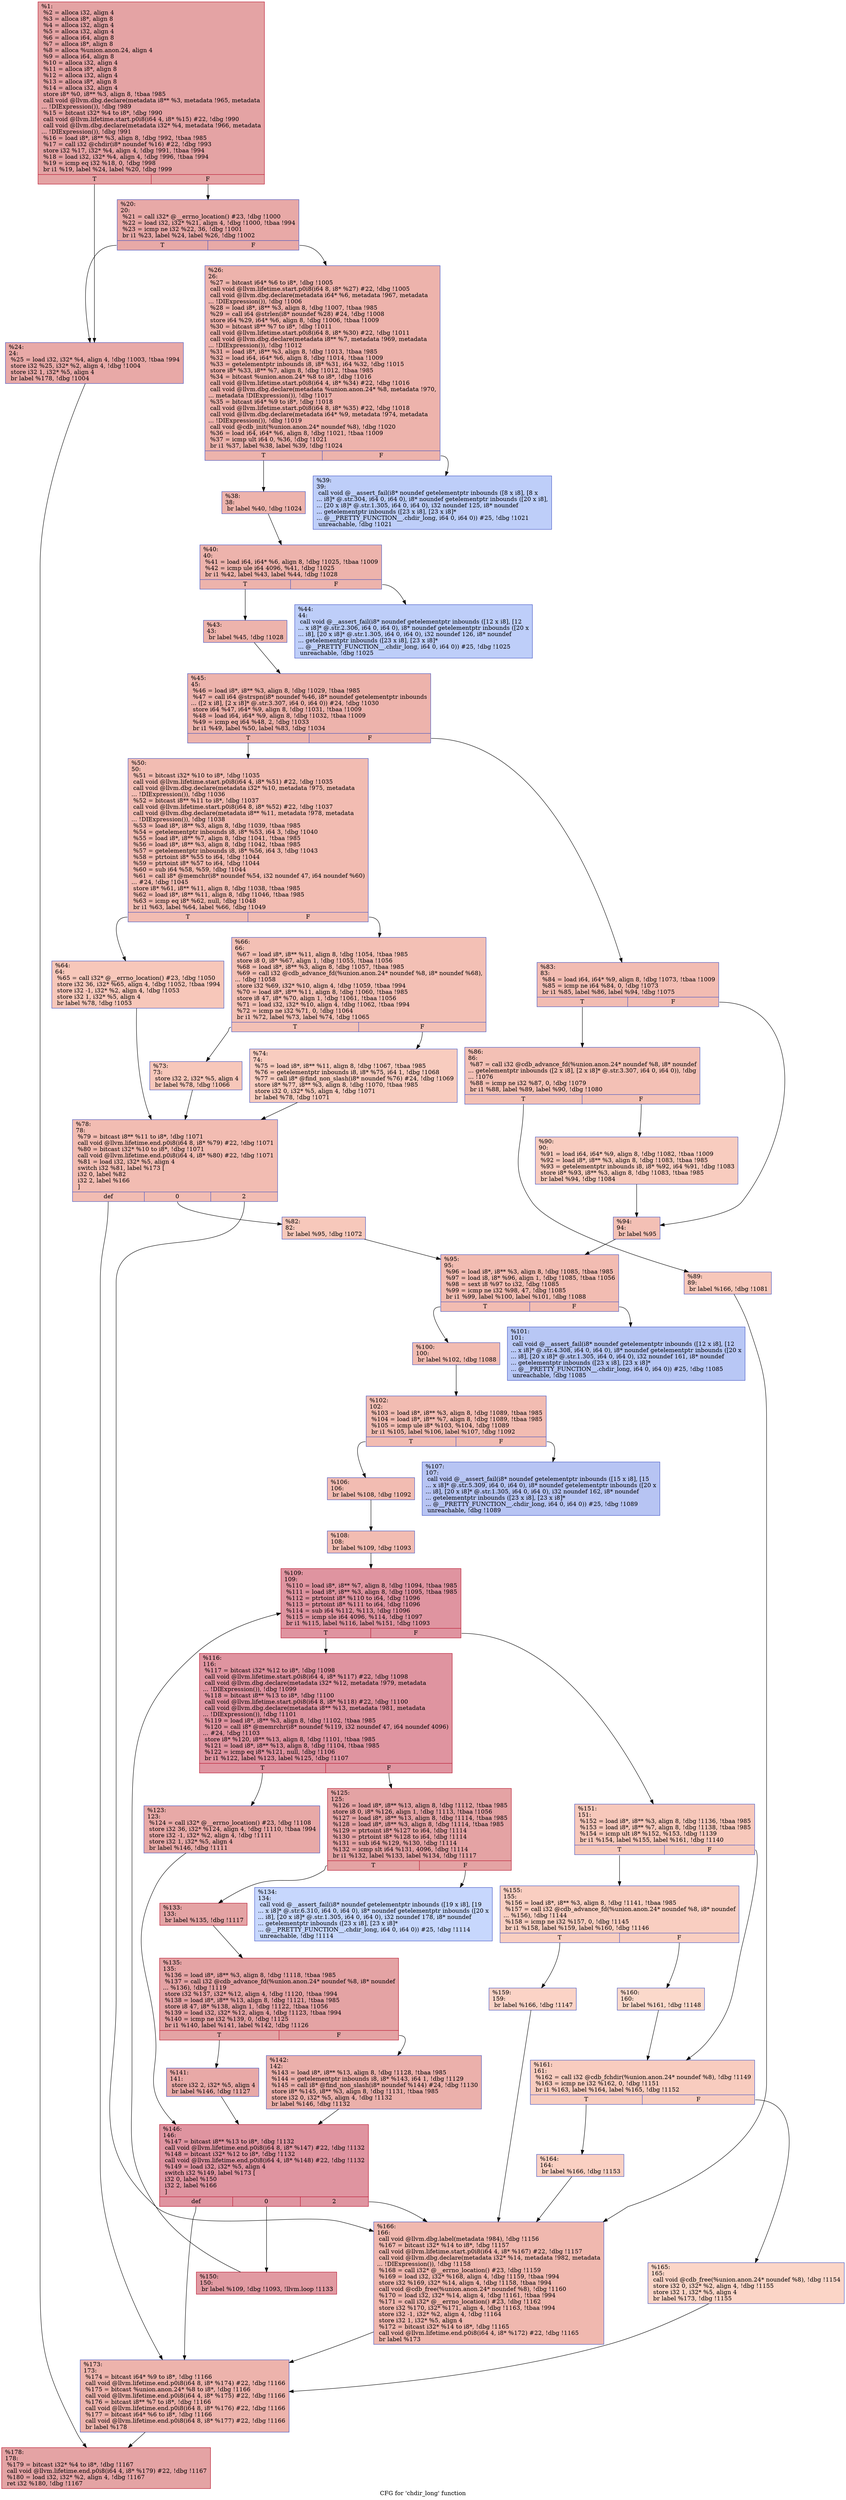 digraph "CFG for 'chdir_long' function" {
	label="CFG for 'chdir_long' function";

	Node0x244f9d0 [shape=record,color="#b70d28ff", style=filled, fillcolor="#c32e3170",label="{%1:\l  %2 = alloca i32, align 4\l  %3 = alloca i8*, align 8\l  %4 = alloca i32, align 4\l  %5 = alloca i32, align 4\l  %6 = alloca i64, align 8\l  %7 = alloca i8*, align 8\l  %8 = alloca %union.anon.24, align 4\l  %9 = alloca i64, align 8\l  %10 = alloca i32, align 4\l  %11 = alloca i8*, align 8\l  %12 = alloca i32, align 4\l  %13 = alloca i8*, align 8\l  %14 = alloca i32, align 4\l  store i8* %0, i8** %3, align 8, !tbaa !985\l  call void @llvm.dbg.declare(metadata i8** %3, metadata !965, metadata\l... !DIExpression()), !dbg !989\l  %15 = bitcast i32* %4 to i8*, !dbg !990\l  call void @llvm.lifetime.start.p0i8(i64 4, i8* %15) #22, !dbg !990\l  call void @llvm.dbg.declare(metadata i32* %4, metadata !966, metadata\l... !DIExpression()), !dbg !991\l  %16 = load i8*, i8** %3, align 8, !dbg !992, !tbaa !985\l  %17 = call i32 @chdir(i8* noundef %16) #22, !dbg !993\l  store i32 %17, i32* %4, align 4, !dbg !991, !tbaa !994\l  %18 = load i32, i32* %4, align 4, !dbg !996, !tbaa !994\l  %19 = icmp eq i32 %18, 0, !dbg !998\l  br i1 %19, label %24, label %20, !dbg !999\l|{<s0>T|<s1>F}}"];
	Node0x244f9d0:s0 -> Node0x244fc10;
	Node0x244f9d0:s1 -> Node0x244fbc0;
	Node0x244fbc0 [shape=record,color="#3d50c3ff", style=filled, fillcolor="#ca3b3770",label="{%20:\l20:                                               \l  %21 = call i32* @__errno_location() #23, !dbg !1000\l  %22 = load i32, i32* %21, align 4, !dbg !1000, !tbaa !994\l  %23 = icmp ne i32 %22, 36, !dbg !1001\l  br i1 %23, label %24, label %26, !dbg !1002\l|{<s0>T|<s1>F}}"];
	Node0x244fbc0:s0 -> Node0x244fc10;
	Node0x244fbc0:s1 -> Node0x244fc60;
	Node0x244fc10 [shape=record,color="#3d50c3ff", style=filled, fillcolor="#ca3b3770",label="{%24:\l24:                                               \l  %25 = load i32, i32* %4, align 4, !dbg !1003, !tbaa !994\l  store i32 %25, i32* %2, align 4, !dbg !1004\l  store i32 1, i32* %5, align 4\l  br label %178, !dbg !1004\l}"];
	Node0x244fc10 -> Node0x2450ac0;
	Node0x244fc60 [shape=record,color="#3d50c3ff", style=filled, fillcolor="#d6524470",label="{%26:\l26:                                               \l  %27 = bitcast i64* %6 to i8*, !dbg !1005\l  call void @llvm.lifetime.start.p0i8(i64 8, i8* %27) #22, !dbg !1005\l  call void @llvm.dbg.declare(metadata i64* %6, metadata !967, metadata\l... !DIExpression()), !dbg !1006\l  %28 = load i8*, i8** %3, align 8, !dbg !1007, !tbaa !985\l  %29 = call i64 @strlen(i8* noundef %28) #24, !dbg !1008\l  store i64 %29, i64* %6, align 8, !dbg !1006, !tbaa !1009\l  %30 = bitcast i8** %7 to i8*, !dbg !1011\l  call void @llvm.lifetime.start.p0i8(i64 8, i8* %30) #22, !dbg !1011\l  call void @llvm.dbg.declare(metadata i8** %7, metadata !969, metadata\l... !DIExpression()), !dbg !1012\l  %31 = load i8*, i8** %3, align 8, !dbg !1013, !tbaa !985\l  %32 = load i64, i64* %6, align 8, !dbg !1014, !tbaa !1009\l  %33 = getelementptr inbounds i8, i8* %31, i64 %32, !dbg !1015\l  store i8* %33, i8** %7, align 8, !dbg !1012, !tbaa !985\l  %34 = bitcast %union.anon.24* %8 to i8*, !dbg !1016\l  call void @llvm.lifetime.start.p0i8(i64 4, i8* %34) #22, !dbg !1016\l  call void @llvm.dbg.declare(metadata %union.anon.24* %8, metadata !970,\l... metadata !DIExpression()), !dbg !1017\l  %35 = bitcast i64* %9 to i8*, !dbg !1018\l  call void @llvm.lifetime.start.p0i8(i64 8, i8* %35) #22, !dbg !1018\l  call void @llvm.dbg.declare(metadata i64* %9, metadata !974, metadata\l... !DIExpression()), !dbg !1019\l  call void @cdb_init(%union.anon.24* noundef %8), !dbg !1020\l  %36 = load i64, i64* %6, align 8, !dbg !1021, !tbaa !1009\l  %37 = icmp ult i64 0, %36, !dbg !1021\l  br i1 %37, label %38, label %39, !dbg !1024\l|{<s0>T|<s1>F}}"];
	Node0x244fc60:s0 -> Node0x244fcb0;
	Node0x244fc60:s1 -> Node0x244fd00;
	Node0x244fcb0 [shape=record,color="#3d50c3ff", style=filled, fillcolor="#d6524470",label="{%38:\l38:                                               \l  br label %40, !dbg !1024\l}"];
	Node0x244fcb0 -> Node0x244fd50;
	Node0x244fd00 [shape=record,color="#3d50c3ff", style=filled, fillcolor="#6c8ff170",label="{%39:\l39:                                               \l  call void @__assert_fail(i8* noundef getelementptr inbounds ([8 x i8], [8 x\l... i8]* @.str.304, i64 0, i64 0), i8* noundef getelementptr inbounds ([20 x i8],\l... [20 x i8]* @.str.1.305, i64 0, i64 0), i32 noundef 125, i8* noundef\l... getelementptr inbounds ([23 x i8], [23 x i8]*\l... @__PRETTY_FUNCTION__.chdir_long, i64 0, i64 0)) #25, !dbg !1021\l  unreachable, !dbg !1021\l}"];
	Node0x244fd50 [shape=record,color="#3d50c3ff", style=filled, fillcolor="#d6524470",label="{%40:\l40:                                               \l  %41 = load i64, i64* %6, align 8, !dbg !1025, !tbaa !1009\l  %42 = icmp ule i64 4096, %41, !dbg !1025\l  br i1 %42, label %43, label %44, !dbg !1028\l|{<s0>T|<s1>F}}"];
	Node0x244fd50:s0 -> Node0x244fda0;
	Node0x244fd50:s1 -> Node0x244fdf0;
	Node0x244fda0 [shape=record,color="#3d50c3ff", style=filled, fillcolor="#d6524470",label="{%43:\l43:                                               \l  br label %45, !dbg !1028\l}"];
	Node0x244fda0 -> Node0x244fe40;
	Node0x244fdf0 [shape=record,color="#3d50c3ff", style=filled, fillcolor="#6c8ff170",label="{%44:\l44:                                               \l  call void @__assert_fail(i8* noundef getelementptr inbounds ([12 x i8], [12\l... x i8]* @.str.2.306, i64 0, i64 0), i8* noundef getelementptr inbounds ([20 x\l... i8], [20 x i8]* @.str.1.305, i64 0, i64 0), i32 noundef 126, i8* noundef\l... getelementptr inbounds ([23 x i8], [23 x i8]*\l... @__PRETTY_FUNCTION__.chdir_long, i64 0, i64 0)) #25, !dbg !1025\l  unreachable, !dbg !1025\l}"];
	Node0x244fe40 [shape=record,color="#3d50c3ff", style=filled, fillcolor="#d6524470",label="{%45:\l45:                                               \l  %46 = load i8*, i8** %3, align 8, !dbg !1029, !tbaa !985\l  %47 = call i64 @strspn(i8* noundef %46, i8* noundef getelementptr inbounds\l... ([2 x i8], [2 x i8]* @.str.3.307, i64 0, i64 0)) #24, !dbg !1030\l  store i64 %47, i64* %9, align 8, !dbg !1031, !tbaa !1009\l  %48 = load i64, i64* %9, align 8, !dbg !1032, !tbaa !1009\l  %49 = icmp eq i64 %48, 2, !dbg !1033\l  br i1 %49, label %50, label %83, !dbg !1034\l|{<s0>T|<s1>F}}"];
	Node0x244fe40:s0 -> Node0x244fe90;
	Node0x244fe40:s1 -> Node0x24500c0;
	Node0x244fe90 [shape=record,color="#3d50c3ff", style=filled, fillcolor="#e1675170",label="{%50:\l50:                                               \l  %51 = bitcast i32* %10 to i8*, !dbg !1035\l  call void @llvm.lifetime.start.p0i8(i64 4, i8* %51) #22, !dbg !1035\l  call void @llvm.dbg.declare(metadata i32* %10, metadata !975, metadata\l... !DIExpression()), !dbg !1036\l  %52 = bitcast i8** %11 to i8*, !dbg !1037\l  call void @llvm.lifetime.start.p0i8(i64 8, i8* %52) #22, !dbg !1037\l  call void @llvm.dbg.declare(metadata i8** %11, metadata !978, metadata\l... !DIExpression()), !dbg !1038\l  %53 = load i8*, i8** %3, align 8, !dbg !1039, !tbaa !985\l  %54 = getelementptr inbounds i8, i8* %53, i64 3, !dbg !1040\l  %55 = load i8*, i8** %7, align 8, !dbg !1041, !tbaa !985\l  %56 = load i8*, i8** %3, align 8, !dbg !1042, !tbaa !985\l  %57 = getelementptr inbounds i8, i8* %56, i64 3, !dbg !1043\l  %58 = ptrtoint i8* %55 to i64, !dbg !1044\l  %59 = ptrtoint i8* %57 to i64, !dbg !1044\l  %60 = sub i64 %58, %59, !dbg !1044\l  %61 = call i8* @memchr(i8* noundef %54, i32 noundef 47, i64 noundef %60)\l... #24, !dbg !1045\l  store i8* %61, i8** %11, align 8, !dbg !1038, !tbaa !985\l  %62 = load i8*, i8** %11, align 8, !dbg !1046, !tbaa !985\l  %63 = icmp eq i8* %62, null, !dbg !1048\l  br i1 %63, label %64, label %66, !dbg !1049\l|{<s0>T|<s1>F}}"];
	Node0x244fe90:s0 -> Node0x244fee0;
	Node0x244fe90:s1 -> Node0x244ff30;
	Node0x244fee0 [shape=record,color="#3d50c3ff", style=filled, fillcolor="#ec7f6370",label="{%64:\l64:                                               \l  %65 = call i32* @__errno_location() #23, !dbg !1050\l  store i32 36, i32* %65, align 4, !dbg !1052, !tbaa !994\l  store i32 -1, i32* %2, align 4, !dbg !1053\l  store i32 1, i32* %5, align 4\l  br label %78, !dbg !1053\l}"];
	Node0x244fee0 -> Node0x2450020;
	Node0x244ff30 [shape=record,color="#3d50c3ff", style=filled, fillcolor="#e5705870",label="{%66:\l66:                                               \l  %67 = load i8*, i8** %11, align 8, !dbg !1054, !tbaa !985\l  store i8 0, i8* %67, align 1, !dbg !1055, !tbaa !1056\l  %68 = load i8*, i8** %3, align 8, !dbg !1057, !tbaa !985\l  %69 = call i32 @cdb_advance_fd(%union.anon.24* noundef %8, i8* noundef %68),\l... !dbg !1058\l  store i32 %69, i32* %10, align 4, !dbg !1059, !tbaa !994\l  %70 = load i8*, i8** %11, align 8, !dbg !1060, !tbaa !985\l  store i8 47, i8* %70, align 1, !dbg !1061, !tbaa !1056\l  %71 = load i32, i32* %10, align 4, !dbg !1062, !tbaa !994\l  %72 = icmp ne i32 %71, 0, !dbg !1064\l  br i1 %72, label %73, label %74, !dbg !1065\l|{<s0>T|<s1>F}}"];
	Node0x244ff30:s0 -> Node0x244ff80;
	Node0x244ff30:s1 -> Node0x244ffd0;
	Node0x244ff80 [shape=record,color="#3d50c3ff", style=filled, fillcolor="#ec7f6370",label="{%73:\l73:                                               \l  store i32 2, i32* %5, align 4\l  br label %78, !dbg !1066\l}"];
	Node0x244ff80 -> Node0x2450020;
	Node0x244ffd0 [shape=record,color="#3d50c3ff", style=filled, fillcolor="#f08b6e70",label="{%74:\l74:                                               \l  %75 = load i8*, i8** %11, align 8, !dbg !1067, !tbaa !985\l  %76 = getelementptr inbounds i8, i8* %75, i64 1, !dbg !1068\l  %77 = call i8* @find_non_slash(i8* noundef %76) #24, !dbg !1069\l  store i8* %77, i8** %3, align 8, !dbg !1070, !tbaa !985\l  store i32 0, i32* %5, align 4, !dbg !1071\l  br label %78, !dbg !1071\l}"];
	Node0x244ffd0 -> Node0x2450020;
	Node0x2450020 [shape=record,color="#3d50c3ff", style=filled, fillcolor="#e1675170",label="{%78:\l78:                                               \l  %79 = bitcast i8** %11 to i8*, !dbg !1071\l  call void @llvm.lifetime.end.p0i8(i64 8, i8* %79) #22, !dbg !1071\l  %80 = bitcast i32* %10 to i8*, !dbg !1071\l  call void @llvm.lifetime.end.p0i8(i64 4, i8* %80) #22, !dbg !1071\l  %81 = load i32, i32* %5, align 4\l  switch i32 %81, label %173 [\l    i32 0, label %82\l    i32 2, label %166\l  ]\l|{<s0>def|<s1>0|<s2>2}}"];
	Node0x2450020:s0 -> Node0x2450a70;
	Node0x2450020:s1 -> Node0x2450070;
	Node0x2450020:s2 -> Node0x2450a20;
	Node0x2450070 [shape=record,color="#3d50c3ff", style=filled, fillcolor="#ed836670",label="{%82:\l82:                                               \l  br label %95, !dbg !1072\l}"];
	Node0x2450070 -> Node0x2450250;
	Node0x24500c0 [shape=record,color="#3d50c3ff", style=filled, fillcolor="#e1675170",label="{%83:\l83:                                               \l  %84 = load i64, i64* %9, align 8, !dbg !1073, !tbaa !1009\l  %85 = icmp ne i64 %84, 0, !dbg !1073\l  br i1 %85, label %86, label %94, !dbg !1075\l|{<s0>T|<s1>F}}"];
	Node0x24500c0:s0 -> Node0x2450110;
	Node0x24500c0:s1 -> Node0x2450200;
	Node0x2450110 [shape=record,color="#3d50c3ff", style=filled, fillcolor="#e5705870",label="{%86:\l86:                                               \l  %87 = call i32 @cdb_advance_fd(%union.anon.24* noundef %8, i8* noundef\l... getelementptr inbounds ([2 x i8], [2 x i8]* @.str.3.307, i64 0, i64 0)), !dbg\l... !1076\l  %88 = icmp ne i32 %87, 0, !dbg !1079\l  br i1 %88, label %89, label %90, !dbg !1080\l|{<s0>T|<s1>F}}"];
	Node0x2450110:s0 -> Node0x2450160;
	Node0x2450110:s1 -> Node0x24501b0;
	Node0x2450160 [shape=record,color="#3d50c3ff", style=filled, fillcolor="#ec7f6370",label="{%89:\l89:                                               \l  br label %166, !dbg !1081\l}"];
	Node0x2450160 -> Node0x2450a20;
	Node0x24501b0 [shape=record,color="#3d50c3ff", style=filled, fillcolor="#f08b6e70",label="{%90:\l90:                                               \l  %91 = load i64, i64* %9, align 8, !dbg !1082, !tbaa !1009\l  %92 = load i8*, i8** %3, align 8, !dbg !1083, !tbaa !985\l  %93 = getelementptr inbounds i8, i8* %92, i64 %91, !dbg !1083\l  store i8* %93, i8** %3, align 8, !dbg !1083, !tbaa !985\l  br label %94, !dbg !1084\l}"];
	Node0x24501b0 -> Node0x2450200;
	Node0x2450200 [shape=record,color="#3d50c3ff", style=filled, fillcolor="#e5705870",label="{%94:\l94:                                               \l  br label %95\l}"];
	Node0x2450200 -> Node0x2450250;
	Node0x2450250 [shape=record,color="#3d50c3ff", style=filled, fillcolor="#e1675170",label="{%95:\l95:                                               \l  %96 = load i8*, i8** %3, align 8, !dbg !1085, !tbaa !985\l  %97 = load i8, i8* %96, align 1, !dbg !1085, !tbaa !1056\l  %98 = sext i8 %97 to i32, !dbg !1085\l  %99 = icmp ne i32 %98, 47, !dbg !1085\l  br i1 %99, label %100, label %101, !dbg !1088\l|{<s0>T|<s1>F}}"];
	Node0x2450250:s0 -> Node0x24502a0;
	Node0x2450250:s1 -> Node0x24502f0;
	Node0x24502a0 [shape=record,color="#3d50c3ff", style=filled, fillcolor="#e1675170",label="{%100:\l100:                                              \l  br label %102, !dbg !1088\l}"];
	Node0x24502a0 -> Node0x2450340;
	Node0x24502f0 [shape=record,color="#3d50c3ff", style=filled, fillcolor="#5f7fe870",label="{%101:\l101:                                              \l  call void @__assert_fail(i8* noundef getelementptr inbounds ([12 x i8], [12\l... x i8]* @.str.4.308, i64 0, i64 0), i8* noundef getelementptr inbounds ([20 x\l... i8], [20 x i8]* @.str.1.305, i64 0, i64 0), i32 noundef 161, i8* noundef\l... getelementptr inbounds ([23 x i8], [23 x i8]*\l... @__PRETTY_FUNCTION__.chdir_long, i64 0, i64 0)) #25, !dbg !1085\l  unreachable, !dbg !1085\l}"];
	Node0x2450340 [shape=record,color="#3d50c3ff", style=filled, fillcolor="#e1675170",label="{%102:\l102:                                              \l  %103 = load i8*, i8** %3, align 8, !dbg !1089, !tbaa !985\l  %104 = load i8*, i8** %7, align 8, !dbg !1089, !tbaa !985\l  %105 = icmp ule i8* %103, %104, !dbg !1089\l  br i1 %105, label %106, label %107, !dbg !1092\l|{<s0>T|<s1>F}}"];
	Node0x2450340:s0 -> Node0x2450390;
	Node0x2450340:s1 -> Node0x24503e0;
	Node0x2450390 [shape=record,color="#3d50c3ff", style=filled, fillcolor="#e1675170",label="{%106:\l106:                                              \l  br label %108, !dbg !1092\l}"];
	Node0x2450390 -> Node0x2450430;
	Node0x24503e0 [shape=record,color="#3d50c3ff", style=filled, fillcolor="#5b7ae570",label="{%107:\l107:                                              \l  call void @__assert_fail(i8* noundef getelementptr inbounds ([15 x i8], [15\l... x i8]* @.str.5.309, i64 0, i64 0), i8* noundef getelementptr inbounds ([20 x\l... i8], [20 x i8]* @.str.1.305, i64 0, i64 0), i32 noundef 162, i8* noundef\l... getelementptr inbounds ([23 x i8], [23 x i8]*\l... @__PRETTY_FUNCTION__.chdir_long, i64 0, i64 0)) #25, !dbg !1089\l  unreachable, !dbg !1089\l}"];
	Node0x2450430 [shape=record,color="#3d50c3ff", style=filled, fillcolor="#e1675170",label="{%108:\l108:                                              \l  br label %109, !dbg !1093\l}"];
	Node0x2450430 -> Node0x2450480;
	Node0x2450480 [shape=record,color="#b70d28ff", style=filled, fillcolor="#b70d2870",label="{%109:\l109:                                              \l  %110 = load i8*, i8** %7, align 8, !dbg !1094, !tbaa !985\l  %111 = load i8*, i8** %3, align 8, !dbg !1095, !tbaa !985\l  %112 = ptrtoint i8* %110 to i64, !dbg !1096\l  %113 = ptrtoint i8* %111 to i64, !dbg !1096\l  %114 = sub i64 %112, %113, !dbg !1096\l  %115 = icmp sle i64 4096, %114, !dbg !1097\l  br i1 %115, label %116, label %151, !dbg !1093\l|{<s0>T|<s1>F}}"];
	Node0x2450480:s0 -> Node0x24504d0;
	Node0x2450480:s1 -> Node0x24507f0;
	Node0x24504d0 [shape=record,color="#b70d28ff", style=filled, fillcolor="#b70d2870",label="{%116:\l116:                                              \l  %117 = bitcast i32* %12 to i8*, !dbg !1098\l  call void @llvm.lifetime.start.p0i8(i64 4, i8* %117) #22, !dbg !1098\l  call void @llvm.dbg.declare(metadata i32* %12, metadata !979, metadata\l... !DIExpression()), !dbg !1099\l  %118 = bitcast i8** %13 to i8*, !dbg !1100\l  call void @llvm.lifetime.start.p0i8(i64 8, i8* %118) #22, !dbg !1100\l  call void @llvm.dbg.declare(metadata i8** %13, metadata !981, metadata\l... !DIExpression()), !dbg !1101\l  %119 = load i8*, i8** %3, align 8, !dbg !1102, !tbaa !985\l  %120 = call i8* @memrchr(i8* noundef %119, i32 noundef 47, i64 noundef 4096)\l... #24, !dbg !1103\l  store i8* %120, i8** %13, align 8, !dbg !1101, !tbaa !985\l  %121 = load i8*, i8** %13, align 8, !dbg !1104, !tbaa !985\l  %122 = icmp eq i8* %121, null, !dbg !1106\l  br i1 %122, label %123, label %125, !dbg !1107\l|{<s0>T|<s1>F}}"];
	Node0x24504d0:s0 -> Node0x2450520;
	Node0x24504d0:s1 -> Node0x2450570;
	Node0x2450520 [shape=record,color="#3d50c3ff", style=filled, fillcolor="#ca3b3770",label="{%123:\l123:                                              \l  %124 = call i32* @__errno_location() #23, !dbg !1108\l  store i32 36, i32* %124, align 4, !dbg !1110, !tbaa !994\l  store i32 -1, i32* %2, align 4, !dbg !1111\l  store i32 1, i32* %5, align 4\l  br label %146, !dbg !1111\l}"];
	Node0x2450520 -> Node0x2450750;
	Node0x2450570 [shape=record,color="#b70d28ff", style=filled, fillcolor="#c32e3170",label="{%125:\l125:                                              \l  %126 = load i8*, i8** %13, align 8, !dbg !1112, !tbaa !985\l  store i8 0, i8* %126, align 1, !dbg !1113, !tbaa !1056\l  %127 = load i8*, i8** %13, align 8, !dbg !1114, !tbaa !985\l  %128 = load i8*, i8** %3, align 8, !dbg !1114, !tbaa !985\l  %129 = ptrtoint i8* %127 to i64, !dbg !1114\l  %130 = ptrtoint i8* %128 to i64, !dbg !1114\l  %131 = sub i64 %129, %130, !dbg !1114\l  %132 = icmp slt i64 %131, 4096, !dbg !1114\l  br i1 %132, label %133, label %134, !dbg !1117\l|{<s0>T|<s1>F}}"];
	Node0x2450570:s0 -> Node0x24505c0;
	Node0x2450570:s1 -> Node0x2450610;
	Node0x24505c0 [shape=record,color="#b70d28ff", style=filled, fillcolor="#c32e3170",label="{%133:\l133:                                              \l  br label %135, !dbg !1117\l}"];
	Node0x24505c0 -> Node0x2450660;
	Node0x2450610 [shape=record,color="#3d50c3ff", style=filled, fillcolor="#81a4fb70",label="{%134:\l134:                                              \l  call void @__assert_fail(i8* noundef getelementptr inbounds ([19 x i8], [19\l... x i8]* @.str.6.310, i64 0, i64 0), i8* noundef getelementptr inbounds ([20 x\l... i8], [20 x i8]* @.str.1.305, i64 0, i64 0), i32 noundef 178, i8* noundef\l... getelementptr inbounds ([23 x i8], [23 x i8]*\l... @__PRETTY_FUNCTION__.chdir_long, i64 0, i64 0)) #25, !dbg !1114\l  unreachable, !dbg !1114\l}"];
	Node0x2450660 [shape=record,color="#b70d28ff", style=filled, fillcolor="#c32e3170",label="{%135:\l135:                                              \l  %136 = load i8*, i8** %3, align 8, !dbg !1118, !tbaa !985\l  %137 = call i32 @cdb_advance_fd(%union.anon.24* noundef %8, i8* noundef\l... %136), !dbg !1119\l  store i32 %137, i32* %12, align 4, !dbg !1120, !tbaa !994\l  %138 = load i8*, i8** %13, align 8, !dbg !1121, !tbaa !985\l  store i8 47, i8* %138, align 1, !dbg !1122, !tbaa !1056\l  %139 = load i32, i32* %12, align 4, !dbg !1123, !tbaa !994\l  %140 = icmp ne i32 %139, 0, !dbg !1125\l  br i1 %140, label %141, label %142, !dbg !1126\l|{<s0>T|<s1>F}}"];
	Node0x2450660:s0 -> Node0x24506b0;
	Node0x2450660:s1 -> Node0x2450700;
	Node0x24506b0 [shape=record,color="#3d50c3ff", style=filled, fillcolor="#ca3b3770",label="{%141:\l141:                                              \l  store i32 2, i32* %5, align 4\l  br label %146, !dbg !1127\l}"];
	Node0x24506b0 -> Node0x2450750;
	Node0x2450700 [shape=record,color="#3d50c3ff", style=filled, fillcolor="#d24b4070",label="{%142:\l142:                                              \l  %143 = load i8*, i8** %13, align 8, !dbg !1128, !tbaa !985\l  %144 = getelementptr inbounds i8, i8* %143, i64 1, !dbg !1129\l  %145 = call i8* @find_non_slash(i8* noundef %144) #24, !dbg !1130\l  store i8* %145, i8** %3, align 8, !dbg !1131, !tbaa !985\l  store i32 0, i32* %5, align 4, !dbg !1132\l  br label %146, !dbg !1132\l}"];
	Node0x2450700 -> Node0x2450750;
	Node0x2450750 [shape=record,color="#b70d28ff", style=filled, fillcolor="#b70d2870",label="{%146:\l146:                                              \l  %147 = bitcast i8** %13 to i8*, !dbg !1132\l  call void @llvm.lifetime.end.p0i8(i64 8, i8* %147) #22, !dbg !1132\l  %148 = bitcast i32* %12 to i8*, !dbg !1132\l  call void @llvm.lifetime.end.p0i8(i64 4, i8* %148) #22, !dbg !1132\l  %149 = load i32, i32* %5, align 4\l  switch i32 %149, label %173 [\l    i32 0, label %150\l    i32 2, label %166\l  ]\l|{<s0>def|<s1>0|<s2>2}}"];
	Node0x2450750:s0 -> Node0x2450a70;
	Node0x2450750:s1 -> Node0x24507a0;
	Node0x2450750:s2 -> Node0x2450a20;
	Node0x24507a0 [shape=record,color="#b70d28ff", style=filled, fillcolor="#bb1b2c70",label="{%150:\l150:                                              \l  br label %109, !dbg !1093, !llvm.loop !1133\l}"];
	Node0x24507a0 -> Node0x2450480;
	Node0x24507f0 [shape=record,color="#3d50c3ff", style=filled, fillcolor="#ed836670",label="{%151:\l151:                                              \l  %152 = load i8*, i8** %3, align 8, !dbg !1136, !tbaa !985\l  %153 = load i8*, i8** %7, align 8, !dbg !1138, !tbaa !985\l  %154 = icmp ult i8* %152, %153, !dbg !1139\l  br i1 %154, label %155, label %161, !dbg !1140\l|{<s0>T|<s1>F}}"];
	Node0x24507f0:s0 -> Node0x2450840;
	Node0x24507f0:s1 -> Node0x2450930;
	Node0x2450840 [shape=record,color="#3d50c3ff", style=filled, fillcolor="#f2907270",label="{%155:\l155:                                              \l  %156 = load i8*, i8** %3, align 8, !dbg !1141, !tbaa !985\l  %157 = call i32 @cdb_advance_fd(%union.anon.24* noundef %8, i8* noundef\l... %156), !dbg !1144\l  %158 = icmp ne i32 %157, 0, !dbg !1145\l  br i1 %158, label %159, label %160, !dbg !1146\l|{<s0>T|<s1>F}}"];
	Node0x2450840:s0 -> Node0x2450890;
	Node0x2450840:s1 -> Node0x24508e0;
	Node0x2450890 [shape=record,color="#3d50c3ff", style=filled, fillcolor="#f59c7d70",label="{%159:\l159:                                              \l  br label %166, !dbg !1147\l}"];
	Node0x2450890 -> Node0x2450a20;
	Node0x24508e0 [shape=record,color="#3d50c3ff", style=filled, fillcolor="#f7a88970",label="{%160:\l160:                                              \l  br label %161, !dbg !1148\l}"];
	Node0x24508e0 -> Node0x2450930;
	Node0x2450930 [shape=record,color="#3d50c3ff", style=filled, fillcolor="#f08b6e70",label="{%161:\l161:                                              \l  %162 = call i32 @cdb_fchdir(%union.anon.24* noundef %8), !dbg !1149\l  %163 = icmp ne i32 %162, 0, !dbg !1151\l  br i1 %163, label %164, label %165, !dbg !1152\l|{<s0>T|<s1>F}}"];
	Node0x2450930:s0 -> Node0x2450980;
	Node0x2450930:s1 -> Node0x24509d0;
	Node0x2450980 [shape=record,color="#3d50c3ff", style=filled, fillcolor="#f3947570",label="{%164:\l164:                                              \l  br label %166, !dbg !1153\l}"];
	Node0x2450980 -> Node0x2450a20;
	Node0x24509d0 [shape=record,color="#3d50c3ff", style=filled, fillcolor="#f5a08170",label="{%165:\l165:                                              \l  call void @cdb_free(%union.anon.24* noundef %8), !dbg !1154\l  store i32 0, i32* %2, align 4, !dbg !1155\l  store i32 1, i32* %5, align 4\l  br label %173, !dbg !1155\l}"];
	Node0x24509d0 -> Node0x2450a70;
	Node0x2450a20 [shape=record,color="#3d50c3ff", style=filled, fillcolor="#dc5d4a70",label="{%166:\l166:                                              \l  call void @llvm.dbg.label(metadata !984), !dbg !1156\l  %167 = bitcast i32* %14 to i8*, !dbg !1157\l  call void @llvm.lifetime.start.p0i8(i64 4, i8* %167) #22, !dbg !1157\l  call void @llvm.dbg.declare(metadata i32* %14, metadata !982, metadata\l... !DIExpression()), !dbg !1158\l  %168 = call i32* @__errno_location() #23, !dbg !1159\l  %169 = load i32, i32* %168, align 4, !dbg !1159, !tbaa !994\l  store i32 %169, i32* %14, align 4, !dbg !1158, !tbaa !994\l  call void @cdb_free(%union.anon.24* noundef %8), !dbg !1160\l  %170 = load i32, i32* %14, align 4, !dbg !1161, !tbaa !994\l  %171 = call i32* @__errno_location() #23, !dbg !1162\l  store i32 %170, i32* %171, align 4, !dbg !1163, !tbaa !994\l  store i32 -1, i32* %2, align 4, !dbg !1164\l  store i32 1, i32* %5, align 4\l  %172 = bitcast i32* %14 to i8*, !dbg !1165\l  call void @llvm.lifetime.end.p0i8(i64 4, i8* %172) #22, !dbg !1165\l  br label %173\l}"];
	Node0x2450a20 -> Node0x2450a70;
	Node0x2450a70 [shape=record,color="#3d50c3ff", style=filled, fillcolor="#d6524470",label="{%173:\l173:                                              \l  %174 = bitcast i64* %9 to i8*, !dbg !1166\l  call void @llvm.lifetime.end.p0i8(i64 8, i8* %174) #22, !dbg !1166\l  %175 = bitcast %union.anon.24* %8 to i8*, !dbg !1166\l  call void @llvm.lifetime.end.p0i8(i64 4, i8* %175) #22, !dbg !1166\l  %176 = bitcast i8** %7 to i8*, !dbg !1166\l  call void @llvm.lifetime.end.p0i8(i64 8, i8* %176) #22, !dbg !1166\l  %177 = bitcast i64* %6 to i8*, !dbg !1166\l  call void @llvm.lifetime.end.p0i8(i64 8, i8* %177) #22, !dbg !1166\l  br label %178\l}"];
	Node0x2450a70 -> Node0x2450ac0;
	Node0x2450ac0 [shape=record,color="#b70d28ff", style=filled, fillcolor="#c32e3170",label="{%178:\l178:                                              \l  %179 = bitcast i32* %4 to i8*, !dbg !1167\l  call void @llvm.lifetime.end.p0i8(i64 4, i8* %179) #22, !dbg !1167\l  %180 = load i32, i32* %2, align 4, !dbg !1167\l  ret i32 %180, !dbg !1167\l}"];
}
